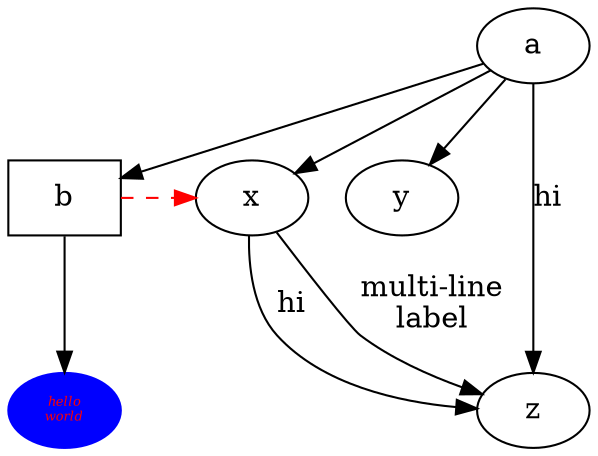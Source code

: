 digraph test4 {
       a -> b -> c;
       a -> {x y};
       b [shape=box];
       c [label="hello\nworld",color=blue,fontsize=6,
            fontname="Palatino-Italic",fontcolor=red,style=filled];
       a -> z [label="hi", weight=14653137];
       x -> z [label="hi", weight=-109];
       x -> z [label="multi-line\nlabel"];
       edge [style=dashed,color=red];
       b -> x;
       {rank=same; b x}
}

